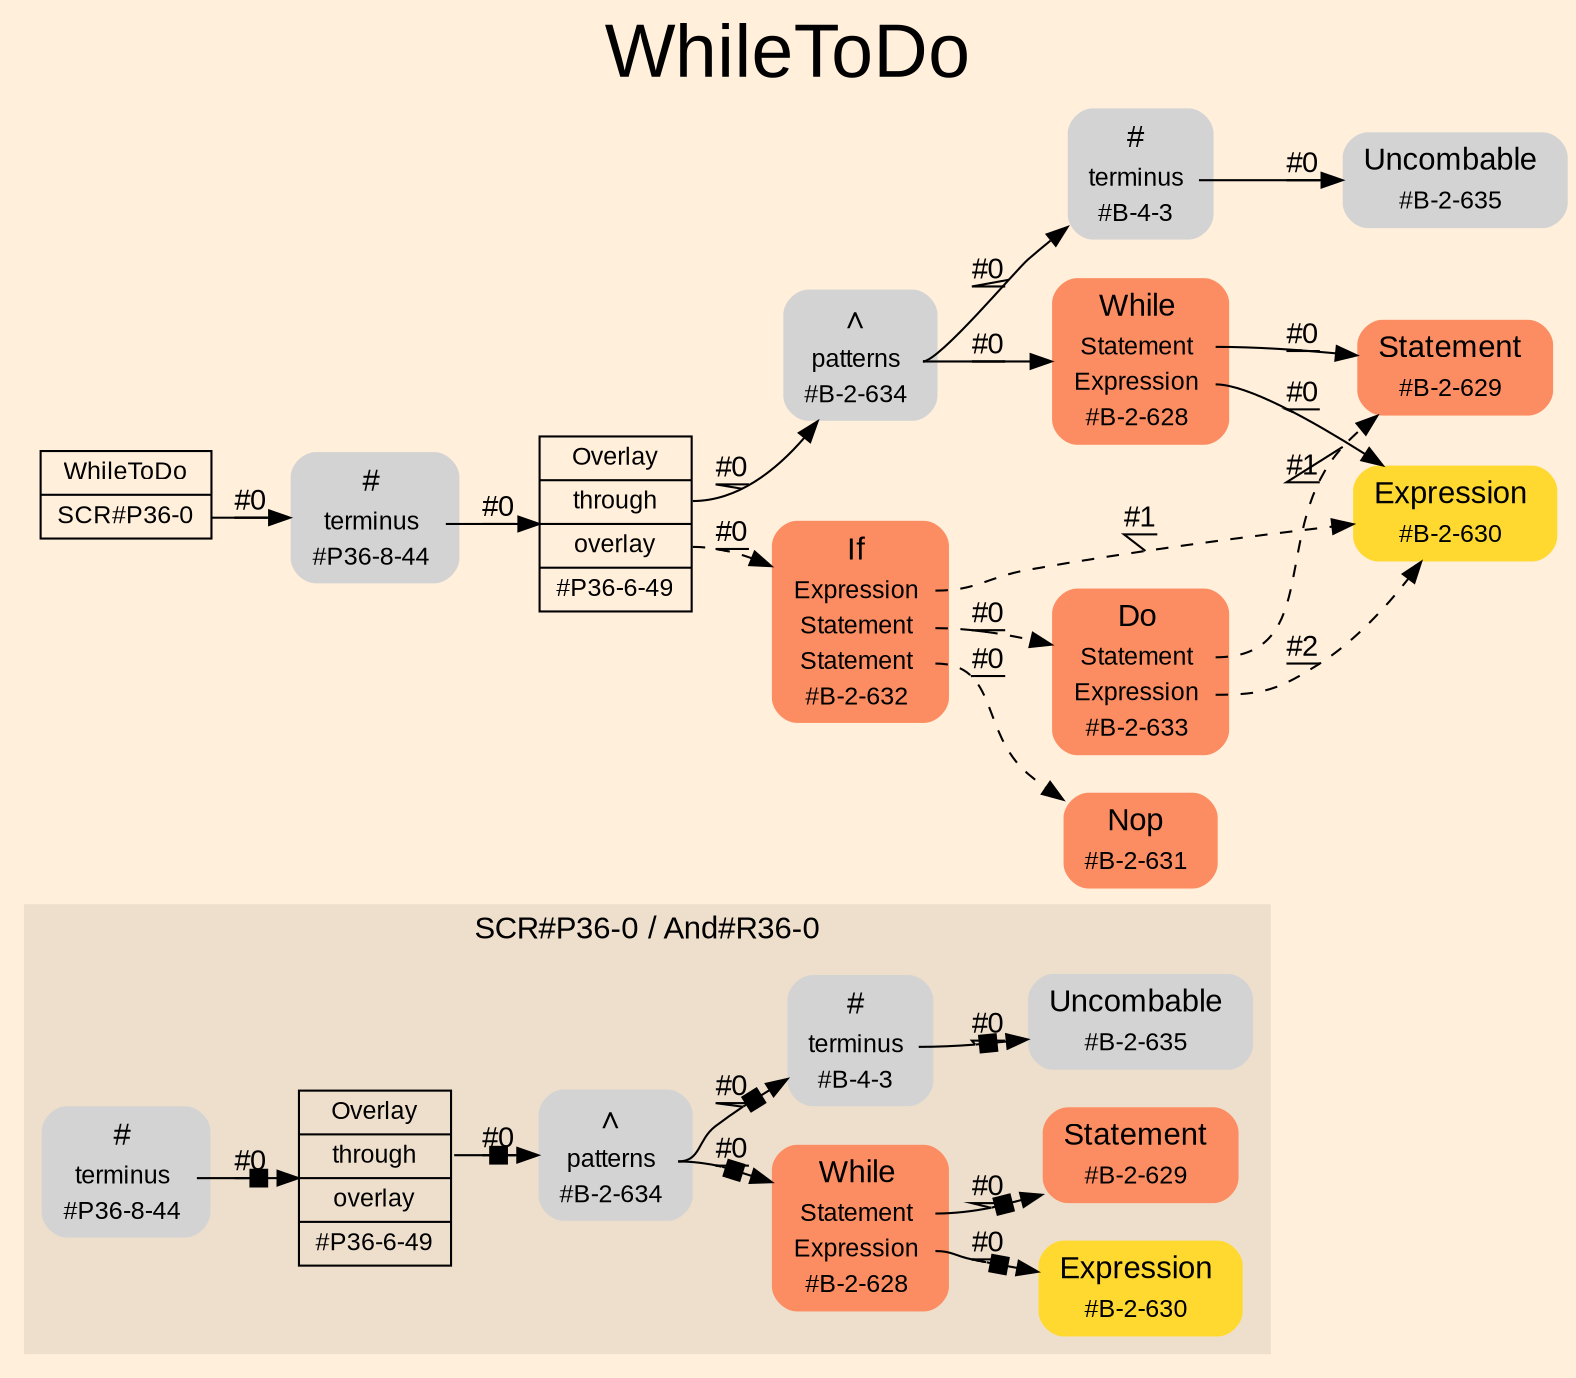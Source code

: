 digraph "WhileToDo" {
label = "WhileToDo"
labelloc = t
fontsize = "36"
graph [
    rankdir = "LR"
    ranksep = 0.3
    bgcolor = antiquewhite1
    color = black
    fontcolor = black
    fontname = "Arial"
];
node [
    fontname = "Arial"
];
edge [
    fontname = "Arial"
];

// -------------------- figure And#R36-0 --------------------
// -------- region And#R36-0 ----------
subgraph "clusterAnd#R36-0" {
    label = "SCR#P36-0 / And#R36-0"
    style = "filled"
    color = antiquewhite2
    fontsize = "15"
    // -------- block And#R36-0/#B-2-629 ----------
    "And#R36-0/#B-2-629" [
        shape = "plaintext"
        fillcolor = "/set28/2"
        label = <<TABLE BORDER="0" CELLBORDER="0" CELLSPACING="0">
         <TR><TD><FONT POINT-SIZE="15.0">Statement</FONT></TD><TD></TD></TR>
         <TR><TD>#B-2-629</TD><TD PORT="port0"></TD></TR>
        </TABLE>>
        style = "rounded,filled"
        fontsize = "12"
    ];
    
    // -------- block And#R36-0/#B-2-628 ----------
    "And#R36-0/#B-2-628" [
        shape = "plaintext"
        fillcolor = "/set28/2"
        label = <<TABLE BORDER="0" CELLBORDER="0" CELLSPACING="0">
         <TR><TD><FONT POINT-SIZE="15.0">While</FONT></TD><TD></TD></TR>
         <TR><TD>Statement</TD><TD PORT="port0"></TD></TR>
         <TR><TD>Expression</TD><TD PORT="port1"></TD></TR>
         <TR><TD>#B-2-628</TD><TD PORT="port2"></TD></TR>
        </TABLE>>
        style = "rounded,filled"
        fontsize = "12"
    ];
    
    "And#R36-0/#B-2-628":port0 -> "And#R36-0/#B-2-629" [
        arrowhead="normalnonebox"
        label = "#0"
        decorate = true
        color = black
        fontcolor = black
    ];
    
    "And#R36-0/#B-2-628":port1 -> "And#R36-0/#B-2-630" [
        arrowhead="normalnonebox"
        label = "#0"
        decorate = true
        color = black
        fontcolor = black
    ];
    
    // -------- block And#R36-0/#B-2-630 ----------
    "And#R36-0/#B-2-630" [
        shape = "plaintext"
        fillcolor = "/set28/6"
        label = <<TABLE BORDER="0" CELLBORDER="0" CELLSPACING="0">
         <TR><TD><FONT POINT-SIZE="15.0">Expression</FONT></TD><TD></TD></TR>
         <TR><TD>#B-2-630</TD><TD PORT="port0"></TD></TR>
        </TABLE>>
        style = "rounded,filled"
        fontsize = "12"
    ];
    
    // -------- block And#R36-0/#B-2-634 ----------
    "And#R36-0/#B-2-634" [
        shape = "plaintext"
        label = <<TABLE BORDER="0" CELLBORDER="0" CELLSPACING="0">
         <TR><TD><FONT POINT-SIZE="15.0">∧</FONT></TD><TD></TD></TR>
         <TR><TD>patterns</TD><TD PORT="port0"></TD></TR>
         <TR><TD>#B-2-634</TD><TD PORT="port1"></TD></TR>
        </TABLE>>
        style = "rounded,filled"
        fontsize = "12"
    ];
    
    "And#R36-0/#B-2-634":port0 -> "And#R36-0/#B-2-628" [
        arrowhead="normalnonebox"
        label = "#0"
        decorate = true
        color = black
        fontcolor = black
    ];
    
    "And#R36-0/#B-2-634":port0 -> "And#R36-0/#B-4-3" [
        arrowhead="normalnonebox"
        label = "#0"
        decorate = true
        color = black
        fontcolor = black
    ];
    
    // -------- block And#R36-0/#B-4-3 ----------
    "And#R36-0/#B-4-3" [
        shape = "plaintext"
        label = <<TABLE BORDER="0" CELLBORDER="0" CELLSPACING="0">
         <TR><TD><FONT POINT-SIZE="15.0">#</FONT></TD><TD></TD></TR>
         <TR><TD>terminus</TD><TD PORT="port0"></TD></TR>
         <TR><TD>#B-4-3</TD><TD PORT="port1"></TD></TR>
        </TABLE>>
        style = "rounded,filled"
        fontsize = "12"
    ];
    
    "And#R36-0/#B-4-3":port0 -> "And#R36-0/#B-2-635" [
        arrowhead="normalnonebox"
        label = "#0"
        decorate = true
        color = black
        fontcolor = black
    ];
    
    // -------- block And#R36-0/#B-2-635 ----------
    "And#R36-0/#B-2-635" [
        shape = "plaintext"
        label = <<TABLE BORDER="0" CELLBORDER="0" CELLSPACING="0">
         <TR><TD><FONT POINT-SIZE="15.0">Uncombable</FONT></TD><TD></TD></TR>
         <TR><TD>#B-2-635</TD><TD PORT="port0"></TD></TR>
        </TABLE>>
        style = "rounded,filled"
        fontsize = "12"
    ];
    
    // -------- block And#R36-0/#P36-6-49 ----------
    "And#R36-0/#P36-6-49" [
        shape = "record"
        fillcolor = antiquewhite2
        label = "<fixed> Overlay | <port0> through | <port1> overlay | <port2> #P36-6-49"
        style = "filled"
        fontsize = "12"
        color = black
        fontcolor = black
    ];
    
    "And#R36-0/#P36-6-49":port0 -> "And#R36-0/#B-2-634" [
        arrowhead="normalnonebox"
        label = "#0"
        decorate = true
        color = black
        fontcolor = black
    ];
    
    // -------- block And#R36-0/#P36-8-44 ----------
    "And#R36-0/#P36-8-44" [
        shape = "plaintext"
        label = <<TABLE BORDER="0" CELLBORDER="0" CELLSPACING="0">
         <TR><TD><FONT POINT-SIZE="15.0">#</FONT></TD><TD></TD></TR>
         <TR><TD>terminus</TD><TD PORT="port0"></TD></TR>
         <TR><TD>#P36-8-44</TD><TD PORT="port1"></TD></TR>
        </TABLE>>
        style = "rounded,filled"
        fontsize = "12"
    ];
    
    "And#R36-0/#P36-8-44":port0 -> "And#R36-0/#P36-6-49" [
        arrowhead="normalnonebox"
        label = "#0"
        decorate = true
        color = black
        fontcolor = black
    ];
    
}


// -------------------- transformation figure --------------------
// -------- block CR#P36-0 ----------
"CR#P36-0" [
    shape = "record"
    fillcolor = antiquewhite1
    label = "<fixed> WhileToDo | <port0> SCR#P36-0"
    style = "filled"
    fontsize = "12"
    color = black
    fontcolor = black
];

"CR#P36-0":port0 -> "#P36-8-44" [
    label = "#0"
    decorate = true
    color = black
    fontcolor = black
];

// -------- block #P36-8-44 ----------
"#P36-8-44" [
    shape = "plaintext"
    label = <<TABLE BORDER="0" CELLBORDER="0" CELLSPACING="0">
     <TR><TD><FONT POINT-SIZE="15.0">#</FONT></TD><TD></TD></TR>
     <TR><TD>terminus</TD><TD PORT="port0"></TD></TR>
     <TR><TD>#P36-8-44</TD><TD PORT="port1"></TD></TR>
    </TABLE>>
    style = "rounded,filled"
    fontsize = "12"
];

"#P36-8-44":port0 -> "#P36-6-49" [
    label = "#0"
    decorate = true
    color = black
    fontcolor = black
];

// -------- block #P36-6-49 ----------
"#P36-6-49" [
    shape = "record"
    fillcolor = antiquewhite1
    label = "<fixed> Overlay | <port0> through | <port1> overlay | <port2> #P36-6-49"
    style = "filled"
    fontsize = "12"
    color = black
    fontcolor = black
];

"#P36-6-49":port0 -> "#B-2-634" [
    label = "#0"
    decorate = true
    color = black
    fontcolor = black
];

"#P36-6-49":port1 -> "#B-2-632" [
    style="dashed"
    label = "#0"
    decorate = true
    color = black
    fontcolor = black
];

// -------- block #B-2-634 ----------
"#B-2-634" [
    shape = "plaintext"
    label = <<TABLE BORDER="0" CELLBORDER="0" CELLSPACING="0">
     <TR><TD><FONT POINT-SIZE="15.0">∧</FONT></TD><TD></TD></TR>
     <TR><TD>patterns</TD><TD PORT="port0"></TD></TR>
     <TR><TD>#B-2-634</TD><TD PORT="port1"></TD></TR>
    </TABLE>>
    style = "rounded,filled"
    fontsize = "12"
];

"#B-2-634":port0 -> "#B-2-628" [
    label = "#0"
    decorate = true
    color = black
    fontcolor = black
];

"#B-2-634":port0 -> "#B-4-3" [
    label = "#0"
    decorate = true
    color = black
    fontcolor = black
];

// -------- block #B-2-628 ----------
"#B-2-628" [
    shape = "plaintext"
    fillcolor = "/set28/2"
    label = <<TABLE BORDER="0" CELLBORDER="0" CELLSPACING="0">
     <TR><TD><FONT POINT-SIZE="15.0">While</FONT></TD><TD></TD></TR>
     <TR><TD>Statement</TD><TD PORT="port0"></TD></TR>
     <TR><TD>Expression</TD><TD PORT="port1"></TD></TR>
     <TR><TD>#B-2-628</TD><TD PORT="port2"></TD></TR>
    </TABLE>>
    style = "rounded,filled"
    fontsize = "12"
];

"#B-2-628":port0 -> "#B-2-629" [
    label = "#0"
    decorate = true
    color = black
    fontcolor = black
];

"#B-2-628":port1 -> "#B-2-630" [
    label = "#0"
    decorate = true
    color = black
    fontcolor = black
];

// -------- block #B-2-629 ----------
"#B-2-629" [
    shape = "plaintext"
    fillcolor = "/set28/2"
    label = <<TABLE BORDER="0" CELLBORDER="0" CELLSPACING="0">
     <TR><TD><FONT POINT-SIZE="15.0">Statement</FONT></TD><TD></TD></TR>
     <TR><TD>#B-2-629</TD><TD PORT="port0"></TD></TR>
    </TABLE>>
    style = "rounded,filled"
    fontsize = "12"
];

// -------- block #B-2-630 ----------
"#B-2-630" [
    shape = "plaintext"
    fillcolor = "/set28/6"
    label = <<TABLE BORDER="0" CELLBORDER="0" CELLSPACING="0">
     <TR><TD><FONT POINT-SIZE="15.0">Expression</FONT></TD><TD></TD></TR>
     <TR><TD>#B-2-630</TD><TD PORT="port0"></TD></TR>
    </TABLE>>
    style = "rounded,filled"
    fontsize = "12"
];

// -------- block #B-4-3 ----------
"#B-4-3" [
    shape = "plaintext"
    label = <<TABLE BORDER="0" CELLBORDER="0" CELLSPACING="0">
     <TR><TD><FONT POINT-SIZE="15.0">#</FONT></TD><TD></TD></TR>
     <TR><TD>terminus</TD><TD PORT="port0"></TD></TR>
     <TR><TD>#B-4-3</TD><TD PORT="port1"></TD></TR>
    </TABLE>>
    style = "rounded,filled"
    fontsize = "12"
];

"#B-4-3":port0 -> "#B-2-635" [
    label = "#0"
    decorate = true
    color = black
    fontcolor = black
];

// -------- block #B-2-635 ----------
"#B-2-635" [
    shape = "plaintext"
    label = <<TABLE BORDER="0" CELLBORDER="0" CELLSPACING="0">
     <TR><TD><FONT POINT-SIZE="15.0">Uncombable</FONT></TD><TD></TD></TR>
     <TR><TD>#B-2-635</TD><TD PORT="port0"></TD></TR>
    </TABLE>>
    style = "rounded,filled"
    fontsize = "12"
];

// -------- block #B-2-632 ----------
"#B-2-632" [
    shape = "plaintext"
    fillcolor = "/set28/2"
    label = <<TABLE BORDER="0" CELLBORDER="0" CELLSPACING="0">
     <TR><TD><FONT POINT-SIZE="15.0">If</FONT></TD><TD></TD></TR>
     <TR><TD>Expression</TD><TD PORT="port0"></TD></TR>
     <TR><TD>Statement</TD><TD PORT="port1"></TD></TR>
     <TR><TD>Statement</TD><TD PORT="port2"></TD></TR>
     <TR><TD>#B-2-632</TD><TD PORT="port3"></TD></TR>
    </TABLE>>
    style = "rounded,filled"
    fontsize = "12"
];

"#B-2-632":port0 -> "#B-2-630" [
    style="dashed"
    label = "#1"
    decorate = true
    color = black
    fontcolor = black
];

"#B-2-632":port1 -> "#B-2-633" [
    style="dashed"
    label = "#0"
    decorate = true
    color = black
    fontcolor = black
];

"#B-2-632":port2 -> "#B-2-631" [
    style="dashed"
    label = "#0"
    decorate = true
    color = black
    fontcolor = black
];

// -------- block #B-2-633 ----------
"#B-2-633" [
    shape = "plaintext"
    fillcolor = "/set28/2"
    label = <<TABLE BORDER="0" CELLBORDER="0" CELLSPACING="0">
     <TR><TD><FONT POINT-SIZE="15.0">Do</FONT></TD><TD></TD></TR>
     <TR><TD>Statement</TD><TD PORT="port0"></TD></TR>
     <TR><TD>Expression</TD><TD PORT="port1"></TD></TR>
     <TR><TD>#B-2-633</TD><TD PORT="port2"></TD></TR>
    </TABLE>>
    style = "rounded,filled"
    fontsize = "12"
];

"#B-2-633":port0 -> "#B-2-629" [
    style="dashed"
    label = "#1"
    decorate = true
    color = black
    fontcolor = black
];

"#B-2-633":port1 -> "#B-2-630" [
    style="dashed"
    label = "#2"
    decorate = true
    color = black
    fontcolor = black
];

// -------- block #B-2-631 ----------
"#B-2-631" [
    shape = "plaintext"
    fillcolor = "/set28/2"
    label = <<TABLE BORDER="0" CELLBORDER="0" CELLSPACING="0">
     <TR><TD><FONT POINT-SIZE="15.0">Nop</FONT></TD><TD></TD></TR>
     <TR><TD>#B-2-631</TD><TD PORT="port0"></TD></TR>
    </TABLE>>
    style = "rounded,filled"
    fontsize = "12"
];


}
